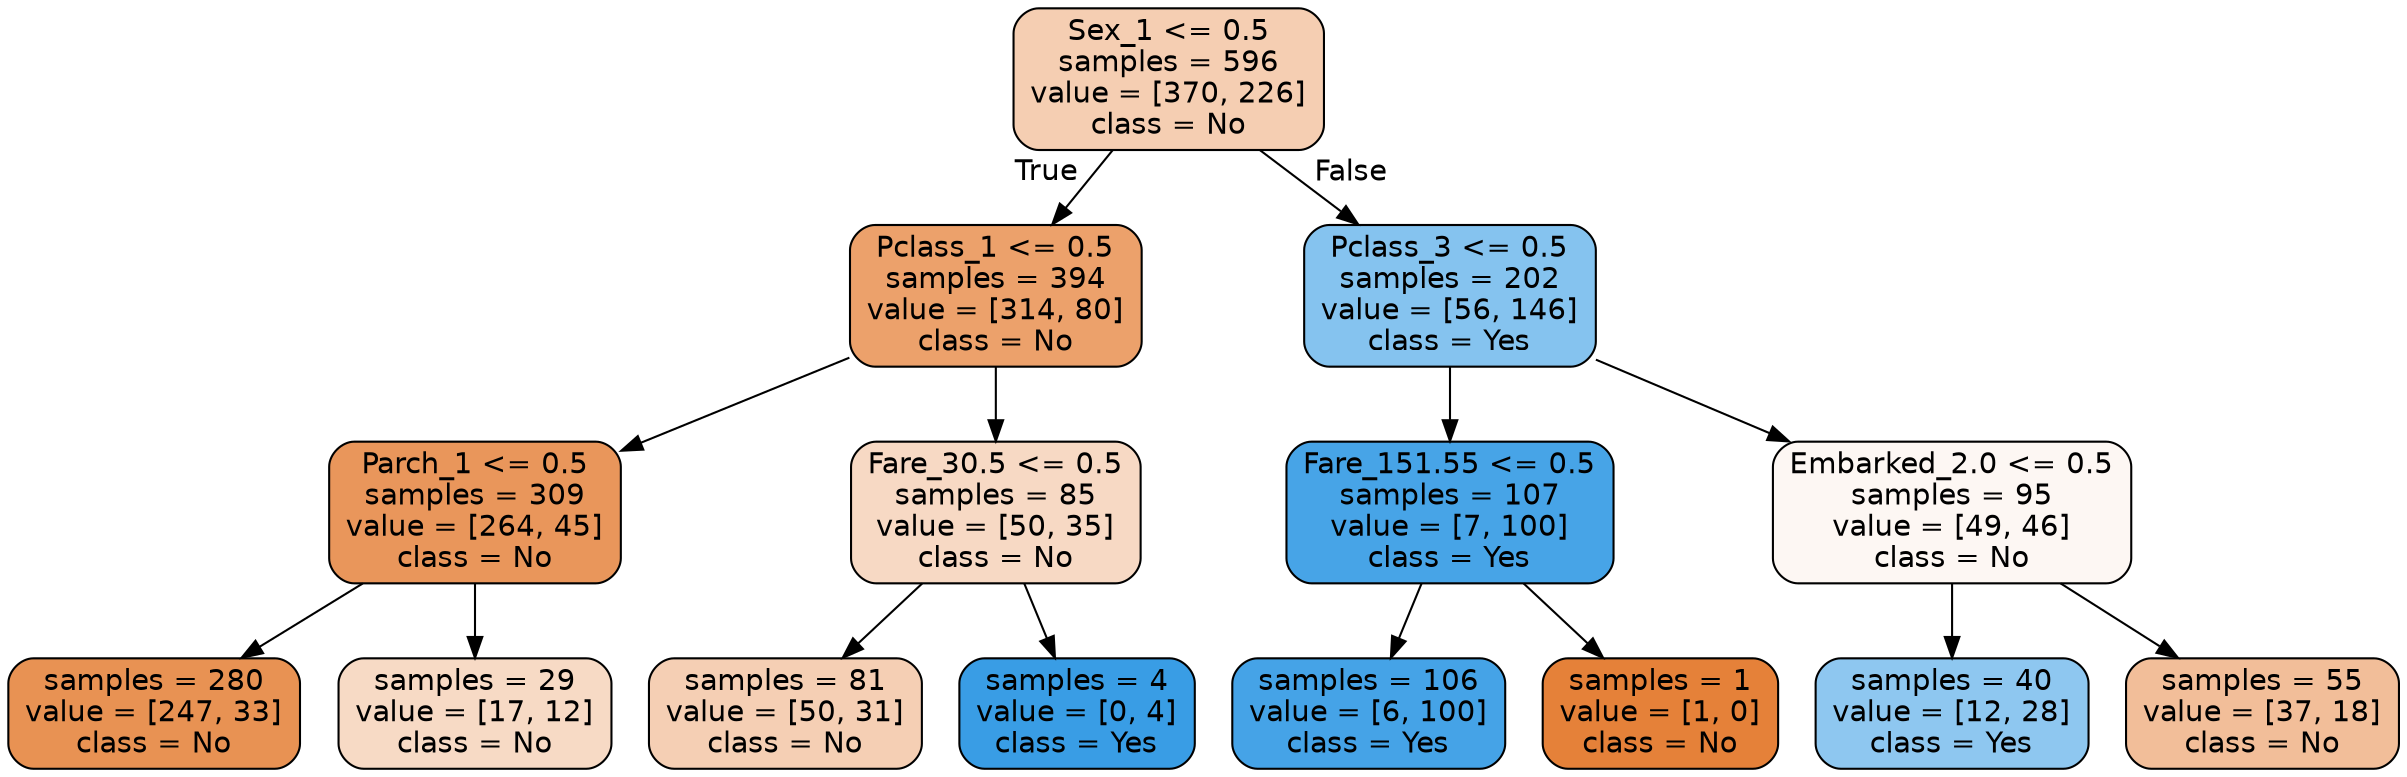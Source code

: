 digraph Tree {
node [shape=box, style="filled, rounded", color="black", fontname=helvetica] ;
edge [fontname=helvetica] ;
0 [label="Sex_1 <= 0.5\nsamples = 596\nvalue = [370, 226]\nclass = No", fillcolor="#f5ceb2"] ;
1 [label="Pclass_1 <= 0.5\nsamples = 394\nvalue = [314, 80]\nclass = No", fillcolor="#eca16b"] ;
0 -> 1 [labeldistance=2.5, labelangle=45, headlabel="True"] ;
2 [label="Parch_1 <= 0.5\nsamples = 309\nvalue = [264, 45]\nclass = No", fillcolor="#e9965b"] ;
1 -> 2 ;
3 [label="samples = 280\nvalue = [247, 33]\nclass = No", fillcolor="#e89253"] ;
2 -> 3 ;
4 [label="samples = 29\nvalue = [17, 12]\nclass = No", fillcolor="#f7dac5"] ;
2 -> 4 ;
5 [label="Fare_30.5 <= 0.5\nsamples = 85\nvalue = [50, 35]\nclass = No", fillcolor="#f7d9c4"] ;
1 -> 5 ;
6 [label="samples = 81\nvalue = [50, 31]\nclass = No", fillcolor="#f5cfb4"] ;
5 -> 6 ;
7 [label="samples = 4\nvalue = [0, 4]\nclass = Yes", fillcolor="#399de5"] ;
5 -> 7 ;
8 [label="Pclass_3 <= 0.5\nsamples = 202\nvalue = [56, 146]\nclass = Yes", fillcolor="#85c3ef"] ;
0 -> 8 [labeldistance=2.5, labelangle=-45, headlabel="False"] ;
9 [label="Fare_151.55 <= 0.5\nsamples = 107\nvalue = [7, 100]\nclass = Yes", fillcolor="#47a4e7"] ;
8 -> 9 ;
10 [label="samples = 106\nvalue = [6, 100]\nclass = Yes", fillcolor="#45a3e7"] ;
9 -> 10 ;
11 [label="samples = 1\nvalue = [1, 0]\nclass = No", fillcolor="#e58139"] ;
9 -> 11 ;
12 [label="Embarked_2.0 <= 0.5\nsamples = 95\nvalue = [49, 46]\nclass = No", fillcolor="#fdf7f3"] ;
8 -> 12 ;
13 [label="samples = 40\nvalue = [12, 28]\nclass = Yes", fillcolor="#8ec7f0"] ;
12 -> 13 ;
14 [label="samples = 55\nvalue = [37, 18]\nclass = No", fillcolor="#f2be99"] ;
12 -> 14 ;
}